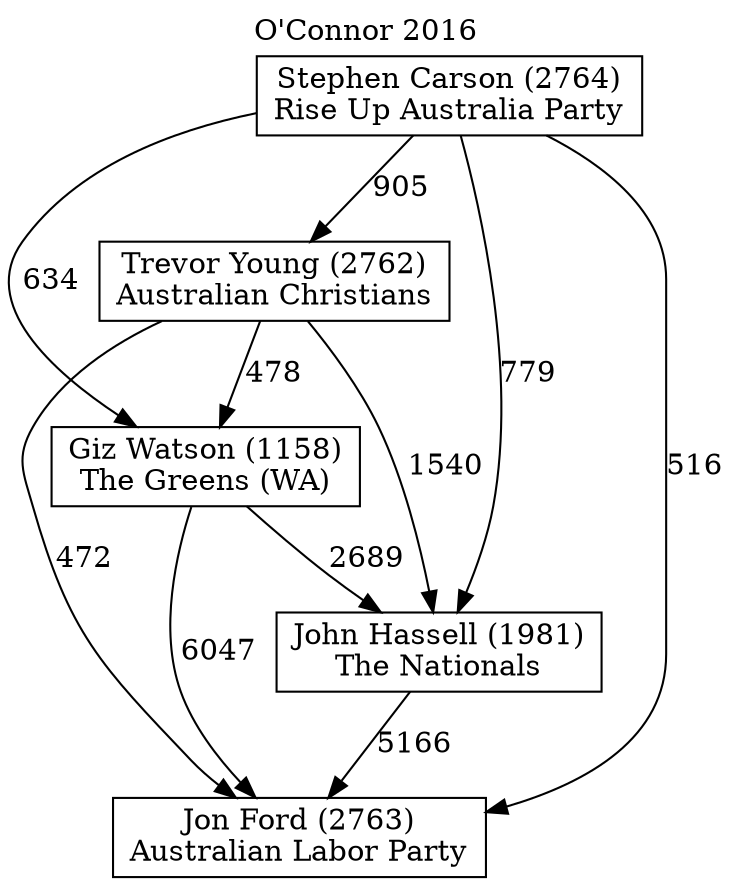 // House preference flow
digraph "Jon Ford (2763)_O'Connor_2016" {
	graph [label="O'Connor 2016" labelloc=t mclimit=10]
	node [shape=box]
	"Giz Watson (1158)" [label="Giz Watson (1158)
The Greens (WA)"]
	"Trevor Young (2762)" [label="Trevor Young (2762)
Australian Christians"]
	"John Hassell (1981)" [label="John Hassell (1981)
The Nationals"]
	"Stephen Carson (2764)" [label="Stephen Carson (2764)
Rise Up Australia Party"]
	"Jon Ford (2763)" [label="Jon Ford (2763)
Australian Labor Party"]
	"Trevor Young (2762)" -> "John Hassell (1981)" [label=1540]
	"Stephen Carson (2764)" -> "Jon Ford (2763)" [label=516]
	"Stephen Carson (2764)" -> "Giz Watson (1158)" [label=634]
	"Stephen Carson (2764)" -> "Trevor Young (2762)" [label=905]
	"Stephen Carson (2764)" -> "John Hassell (1981)" [label=779]
	"Trevor Young (2762)" -> "Jon Ford (2763)" [label=472]
	"Giz Watson (1158)" -> "John Hassell (1981)" [label=2689]
	"John Hassell (1981)" -> "Jon Ford (2763)" [label=5166]
	"Giz Watson (1158)" -> "Jon Ford (2763)" [label=6047]
	"Trevor Young (2762)" -> "Giz Watson (1158)" [label=478]
}
